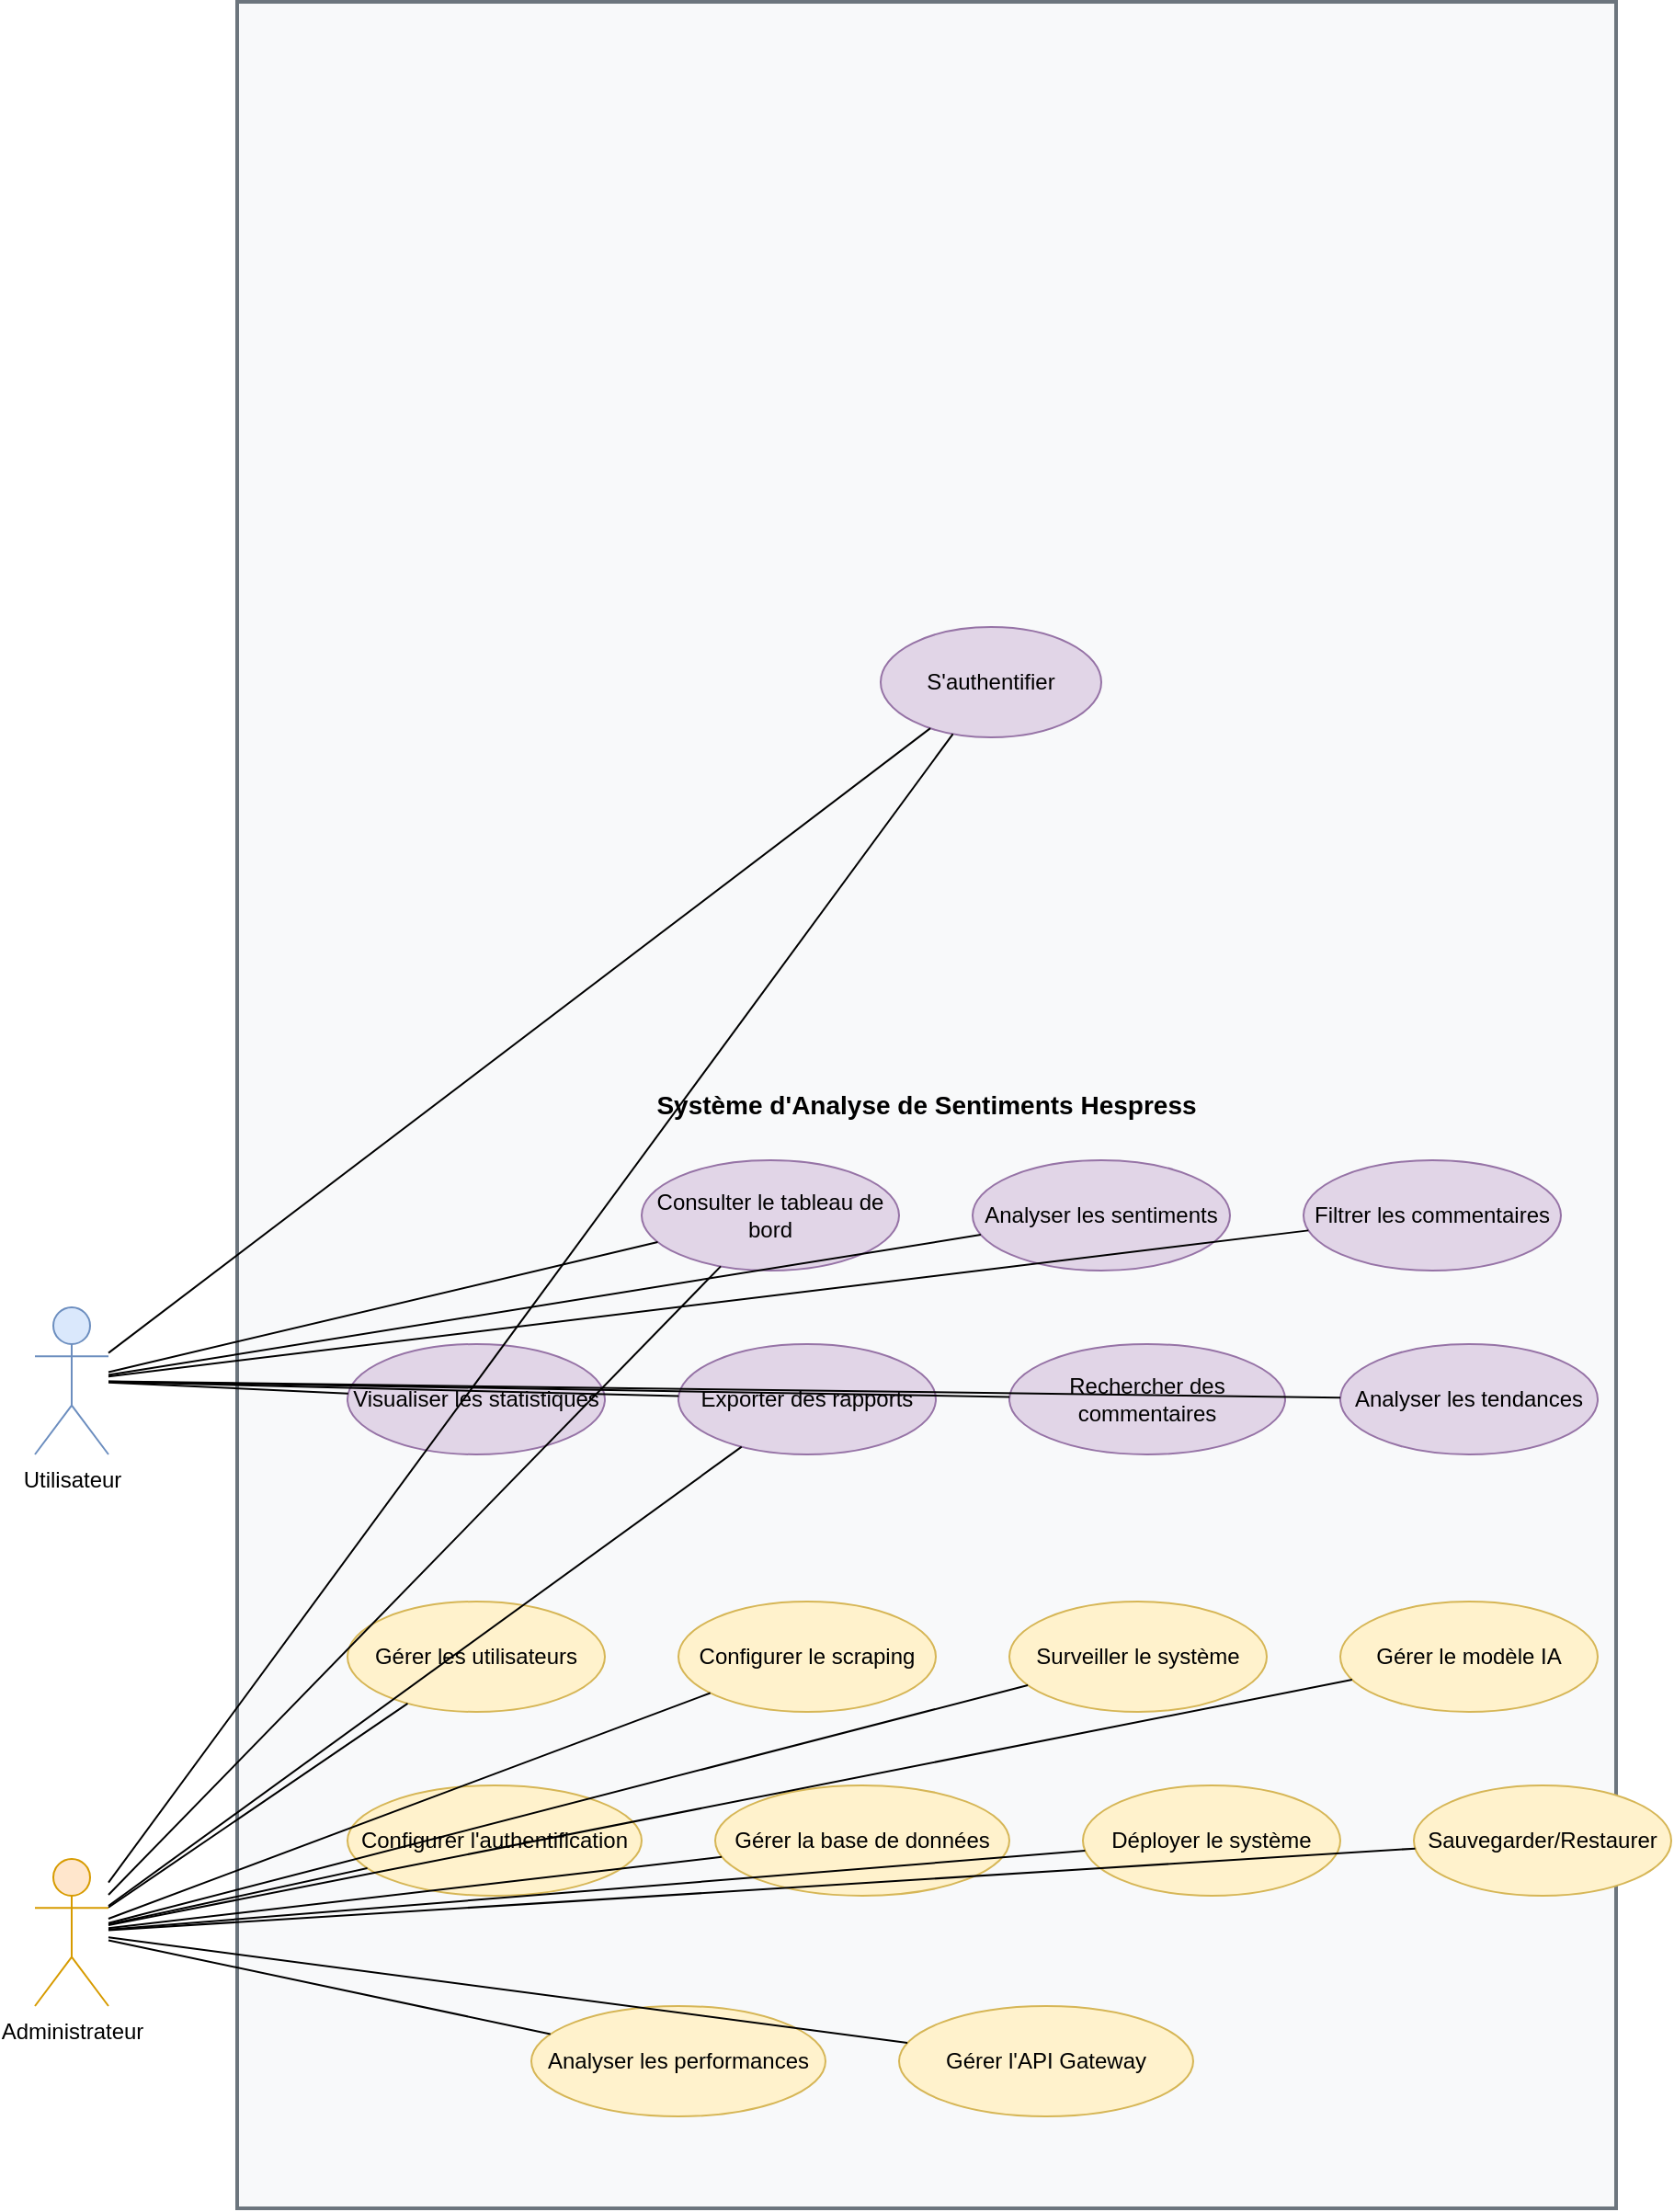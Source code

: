 <mxfile>
    <diagram name="Page-1" id="LkOrLWu9mpOCzFyMnwEd">
        <mxGraphModel dx="1670" dy="1548" grid="1" gridSize="10" guides="1" tooltips="1" connect="1" arrows="1" fold="1" page="1" pageScale="1" pageWidth="1000" pageHeight="800" math="0" shadow="0">
            <root>
                <mxCell id="0"/>
                <mxCell id="1" parent="0"/>
                <mxCell id="system-boundary" value="Système d&#39;Analyse de Sentiments Hespress" style="rounded=0;whiteSpace=wrap;html=1;fillColor=#f8f9fa;strokeColor=#6c757d;strokeWidth=2;fontSize=14;fontStyle=1;" parent="1" vertex="1">
                    <mxGeometry x="160" y="-510" width="750" height="1200" as="geometry"/>
                </mxCell>
                <mxCell id="user-actor" value="Utilisateur" style="shape=umlActor;html=1;verticalLabelPosition=bottom;verticalAlign=top;align=center;fillColor=#dae8fc;strokeColor=#6c8ebf;" parent="1" vertex="1">
                    <mxGeometry x="50" y="200" width="40" height="80" as="geometry"/>
                </mxCell>
                <mxCell id="admin-actor" value="Administrateur" style="shape=umlActor;html=1;verticalLabelPosition=bottom;verticalAlign=top;align=center;fillColor=#ffe6cc;strokeColor=#d79b00;" parent="1" vertex="1">
                    <mxGeometry x="50" y="500" width="40" height="80" as="geometry"/>
                </mxCell>
                <mxCell id="login-uc" value="S&#39;authentifier" style="ellipse;whiteSpace=wrap;html=1;fillColor=#e1d5e7;strokeColor=#9673a6;" parent="1" vertex="1">
                    <mxGeometry x="510" y="-170" width="120" height="60" as="geometry"/>
                </mxCell>
                <mxCell id="view-dashboard-uc" value="Consulter le tableau de bord" style="ellipse;whiteSpace=wrap;html=1;fillColor=#e1d5e7;strokeColor=#9673a6;" parent="1" vertex="1">
                    <mxGeometry x="380" y="120" width="140" height="60" as="geometry"/>
                </mxCell>
                <mxCell id="analyze-sentiment-uc" value="Analyser les sentiments" style="ellipse;whiteSpace=wrap;html=1;fillColor=#e1d5e7;strokeColor=#9673a6;" parent="1" vertex="1">
                    <mxGeometry x="560" y="120" width="140" height="60" as="geometry"/>
                </mxCell>
                <mxCell id="filter-comments-uc" value="Filtrer les commentaires" style="ellipse;whiteSpace=wrap;html=1;fillColor=#e1d5e7;strokeColor=#9673a6;" parent="1" vertex="1">
                    <mxGeometry x="740" y="120" width="140" height="60" as="geometry"/>
                </mxCell>
                <mxCell id="view-statistics-uc" value="Visualiser les statistiques" style="ellipse;whiteSpace=wrap;html=1;fillColor=#e1d5e7;strokeColor=#9673a6;" parent="1" vertex="1">
                    <mxGeometry x="220" y="220" width="140" height="60" as="geometry"/>
                </mxCell>
                <mxCell id="export-reports-uc" value="Exporter des rapports" style="ellipse;whiteSpace=wrap;html=1;fillColor=#e1d5e7;strokeColor=#9673a6;" parent="1" vertex="1">
                    <mxGeometry x="400" y="220" width="140" height="60" as="geometry"/>
                </mxCell>
                <mxCell id="search-comments-uc" value="Rechercher des commentaires" style="ellipse;whiteSpace=wrap;html=1;fillColor=#e1d5e7;strokeColor=#9673a6;" parent="1" vertex="1">
                    <mxGeometry x="580" y="220" width="150" height="60" as="geometry"/>
                </mxCell>
                <mxCell id="view-trends-uc" value="Analyser les tendances" style="ellipse;whiteSpace=wrap;html=1;fillColor=#e1d5e7;strokeColor=#9673a6;" parent="1" vertex="1">
                    <mxGeometry x="760" y="220" width="140" height="60" as="geometry"/>
                </mxCell>
                <mxCell id="manage-users-uc" value="Gérer les utilisateurs" style="ellipse;whiteSpace=wrap;html=1;fillColor=#fff2cc;strokeColor=#d6b656;" parent="1" vertex="1">
                    <mxGeometry x="220" y="360" width="140" height="60" as="geometry"/>
                </mxCell>
                <mxCell id="configure-scraping-uc" value="Configurer le scraping" style="ellipse;whiteSpace=wrap;html=1;fillColor=#fff2cc;strokeColor=#d6b656;" parent="1" vertex="1">
                    <mxGeometry x="400" y="360" width="140" height="60" as="geometry"/>
                </mxCell>
                <mxCell id="monitor-system-uc" value="Surveiller le système" style="ellipse;whiteSpace=wrap;html=1;fillColor=#fff2cc;strokeColor=#d6b656;" parent="1" vertex="1">
                    <mxGeometry x="580" y="360" width="140" height="60" as="geometry"/>
                </mxCell>
                <mxCell id="manage-ml-model-uc" value="Gérer le modèle IA" style="ellipse;whiteSpace=wrap;html=1;fillColor=#fff2cc;strokeColor=#d6b656;" parent="1" vertex="1">
                    <mxGeometry x="760" y="360" width="140" height="60" as="geometry"/>
                </mxCell>
                <mxCell id="configure-auth-uc" value="Configurer l&#39;authentification" style="ellipse;whiteSpace=wrap;html=1;fillColor=#fff2cc;strokeColor=#d6b656;" parent="1" vertex="1">
                    <mxGeometry x="220" y="460" width="160" height="60" as="geometry"/>
                </mxCell>
                <mxCell id="manage-database-uc" value="Gérer la base de données" style="ellipse;whiteSpace=wrap;html=1;fillColor=#fff2cc;strokeColor=#d6b656;" parent="1" vertex="1">
                    <mxGeometry x="420" y="460" width="160" height="60" as="geometry"/>
                </mxCell>
                <mxCell id="deploy-system-uc" value="Déployer le système" style="ellipse;whiteSpace=wrap;html=1;fillColor=#fff2cc;strokeColor=#d6b656;" parent="1" vertex="1">
                    <mxGeometry x="620" y="460" width="140" height="60" as="geometry"/>
                </mxCell>
                <mxCell id="backup-restore-uc" value="Sauvegarder/Restaurer" style="ellipse;whiteSpace=wrap;html=1;fillColor=#fff2cc;strokeColor=#d6b656;" parent="1" vertex="1">
                    <mxGeometry x="800" y="460" width="140" height="60" as="geometry"/>
                </mxCell>
                <mxCell id="analyze-performance-uc" value="Analyser les performances" style="ellipse;whiteSpace=wrap;html=1;fillColor=#fff2cc;strokeColor=#d6b656;" parent="1" vertex="1">
                    <mxGeometry x="320" y="580" width="160" height="60" as="geometry"/>
                </mxCell>
                <mxCell id="manage-api-gateway-uc" value="Gérer l&#39;API Gateway" style="ellipse;whiteSpace=wrap;html=1;fillColor=#fff2cc;strokeColor=#d6b656;" parent="1" vertex="1">
                    <mxGeometry x="520" y="580" width="160" height="60" as="geometry"/>
                </mxCell>
                <mxCell id="user-login" value="" style="endArrow=none;html=1;rounded=0;" parent="1" source="user-actor" target="login-uc" edge="1">
                    <mxGeometry width="50" height="50" relative="1" as="geometry">
                        <mxPoint x="400" y="400" as="sourcePoint"/>
                        <mxPoint x="450" y="350" as="targetPoint"/>
                    </mxGeometry>
                </mxCell>
                <mxCell id="user-dashboard" value="" style="endArrow=none;html=1;rounded=0;" parent="1" source="user-actor" target="view-dashboard-uc" edge="1">
                    <mxGeometry width="50" height="50" relative="1" as="geometry">
                        <mxPoint x="400" y="400" as="sourcePoint"/>
                        <mxPoint x="450" y="350" as="targetPoint"/>
                    </mxGeometry>
                </mxCell>
                <mxCell id="user-analyze" value="" style="endArrow=none;html=1;rounded=0;" parent="1" source="user-actor" target="analyze-sentiment-uc" edge="1">
                    <mxGeometry width="50" height="50" relative="1" as="geometry">
                        <mxPoint x="400" y="400" as="sourcePoint"/>
                        <mxPoint x="450" y="350" as="targetPoint"/>
                    </mxGeometry>
                </mxCell>
                <mxCell id="user-filter" value="" style="endArrow=none;html=1;rounded=0;" parent="1" source="user-actor" target="filter-comments-uc" edge="1">
                    <mxGeometry width="50" height="50" relative="1" as="geometry">
                        <mxPoint x="400" y="400" as="sourcePoint"/>
                        <mxPoint x="450" y="350" as="targetPoint"/>
                    </mxGeometry>
                </mxCell>
                <mxCell id="user-stats" value="" style="endArrow=none;html=1;rounded=0;" parent="1" source="user-actor" target="view-statistics-uc" edge="1">
                    <mxGeometry width="50" height="50" relative="1" as="geometry">
                        <mxPoint x="400" y="400" as="sourcePoint"/>
                        <mxPoint x="450" y="350" as="targetPoint"/>
                    </mxGeometry>
                </mxCell>
                <mxCell id="user-export" value="" style="endArrow=none;html=1;rounded=0;" parent="1" source="user-actor" target="export-reports-uc" edge="1">
                    <mxGeometry width="50" height="50" relative="1" as="geometry">
                        <mxPoint x="400" y="400" as="sourcePoint"/>
                        <mxPoint x="450" y="350" as="targetPoint"/>
                    </mxGeometry>
                </mxCell>
                <mxCell id="user-search" value="" style="endArrow=none;html=1;rounded=0;" parent="1" source="user-actor" target="search-comments-uc" edge="1">
                    <mxGeometry width="50" height="50" relative="1" as="geometry">
                        <mxPoint x="400" y="400" as="sourcePoint"/>
                        <mxPoint x="450" y="350" as="targetPoint"/>
                    </mxGeometry>
                </mxCell>
                <mxCell id="user-trends" value="" style="endArrow=none;html=1;rounded=0;" parent="1" source="user-actor" target="view-trends-uc" edge="1">
                    <mxGeometry width="50" height="50" relative="1" as="geometry">
                        <mxPoint x="400" y="400" as="sourcePoint"/>
                        <mxPoint x="450" y="350" as="targetPoint"/>
                    </mxGeometry>
                </mxCell>
                <mxCell id="admin-login" value="" style="endArrow=none;html=1;rounded=0;" parent="1" source="admin-actor" target="login-uc" edge="1">
                    <mxGeometry width="50" height="50" relative="1" as="geometry">
                        <mxPoint x="400" y="400" as="sourcePoint"/>
                        <mxPoint x="450" y="350" as="targetPoint"/>
                    </mxGeometry>
                </mxCell>
                <mxCell id="admin-users" value="" style="endArrow=none;html=1;rounded=0;" parent="1" source="admin-actor" target="manage-users-uc" edge="1">
                    <mxGeometry width="50" height="50" relative="1" as="geometry">
                        <mxPoint x="400" y="400" as="sourcePoint"/>
                        <mxPoint x="450" y="350" as="targetPoint"/>
                    </mxGeometry>
                </mxCell>
                <mxCell id="admin-scraping" value="" style="endArrow=none;html=1;rounded=0;" parent="1" source="admin-actor" target="configure-scraping-uc" edge="1">
                    <mxGeometry width="50" height="50" relative="1" as="geometry">
                        <mxPoint x="400" y="400" as="sourcePoint"/>
                        <mxPoint x="450" y="350" as="targetPoint"/>
                    </mxGeometry>
                </mxCell>
                <mxCell id="admin-monitor" value="" style="endArrow=none;html=1;rounded=0;" parent="1" source="admin-actor" target="monitor-system-uc" edge="1">
                    <mxGeometry width="50" height="50" relative="1" as="geometry">
                        <mxPoint x="400" y="400" as="sourcePoint"/>
                        <mxPoint x="450" y="350" as="targetPoint"/>
                    </mxGeometry>
                </mxCell>
                <mxCell id="admin-ml" value="" style="endArrow=none;html=1;rounded=0;" parent="1" source="admin-actor" target="manage-ml-model-uc" edge="1">
                    <mxGeometry width="50" height="50" relative="1" as="geometry">
                        <mxPoint x="400" y="400" as="sourcePoint"/>
                        <mxPoint x="450" y="350" as="targetPoint"/>
                    </mxGeometry>
                </mxCell>
                <mxCell id="admin-auth" value="" style="endArrow=none;html=1;rounded=0;" parent="1" source="admin-actor" target="configure-auth-uc" edge="1">
                    <mxGeometry width="50" height="50" relative="1" as="geometry">
                        <mxPoint x="400" y="400" as="sourcePoint"/>
                        <mxPoint x="450" y="350" as="targetPoint"/>
                    </mxGeometry>
                </mxCell>
                <mxCell id="admin-db" value="" style="endArrow=none;html=1;rounded=0;" parent="1" source="admin-actor" target="manage-database-uc" edge="1">
                    <mxGeometry width="50" height="50" relative="1" as="geometry">
                        <mxPoint x="400" y="400" as="sourcePoint"/>
                        <mxPoint x="450" y="350" as="targetPoint"/>
                    </mxGeometry>
                </mxCell>
                <mxCell id="admin-deploy" value="" style="endArrow=none;html=1;rounded=0;" parent="1" source="admin-actor" target="deploy-system-uc" edge="1">
                    <mxGeometry width="50" height="50" relative="1" as="geometry">
                        <mxPoint x="400" y="400" as="sourcePoint"/>
                        <mxPoint x="450" y="350" as="targetPoint"/>
                    </mxGeometry>
                </mxCell>
                <mxCell id="admin-backup" value="" style="endArrow=none;html=1;rounded=0;" parent="1" source="admin-actor" target="backup-restore-uc" edge="1">
                    <mxGeometry width="50" height="50" relative="1" as="geometry">
                        <mxPoint x="400" y="400" as="sourcePoint"/>
                        <mxPoint x="450" y="350" as="targetPoint"/>
                    </mxGeometry>
                </mxCell>
                <mxCell id="admin-performance" value="" style="endArrow=none;html=1;rounded=0;" parent="1" source="admin-actor" target="analyze-performance-uc" edge="1">
                    <mxGeometry width="50" height="50" relative="1" as="geometry">
                        <mxPoint x="400" y="400" as="sourcePoint"/>
                        <mxPoint x="450" y="350" as="targetPoint"/>
                    </mxGeometry>
                </mxCell>
                <mxCell id="admin-gateway" value="" style="endArrow=none;html=1;rounded=0;" parent="1" source="admin-actor" target="manage-api-gateway-uc" edge="1">
                    <mxGeometry width="50" height="50" relative="1" as="geometry">
                        <mxPoint x="400" y="400" as="sourcePoint"/>
                        <mxPoint x="450" y="350" as="targetPoint"/>
                    </mxGeometry>
                </mxCell>
                <mxCell id="admin-dashboard" value="" style="endArrow=none;html=1;rounded=0;strokeStyle=dashed;" parent="1" source="admin-actor" target="view-dashboard-uc" edge="1">
                    <mxGeometry width="50" height="50" relative="1" as="geometry">
                        <mxPoint x="400" y="400" as="sourcePoint"/>
                        <mxPoint x="450" y="350" as="targetPoint"/>
                    </mxGeometry>
                </mxCell>
                <mxCell id="admin-export-reports" value="" style="endArrow=none;html=1;rounded=0;strokeStyle=dashed;" parent="1" source="admin-actor" target="export-reports-uc" edge="1">
                    <mxGeometry width="50" height="50" relative="1" as="geometry">
                        <mxPoint x="400" y="400" as="sourcePoint"/>
                        <mxPoint x="450" y="350" as="targetPoint"/>
                    </mxGeometry>
                </mxCell>
            </root>
        </mxGraphModel>
    </diagram>
</mxfile>